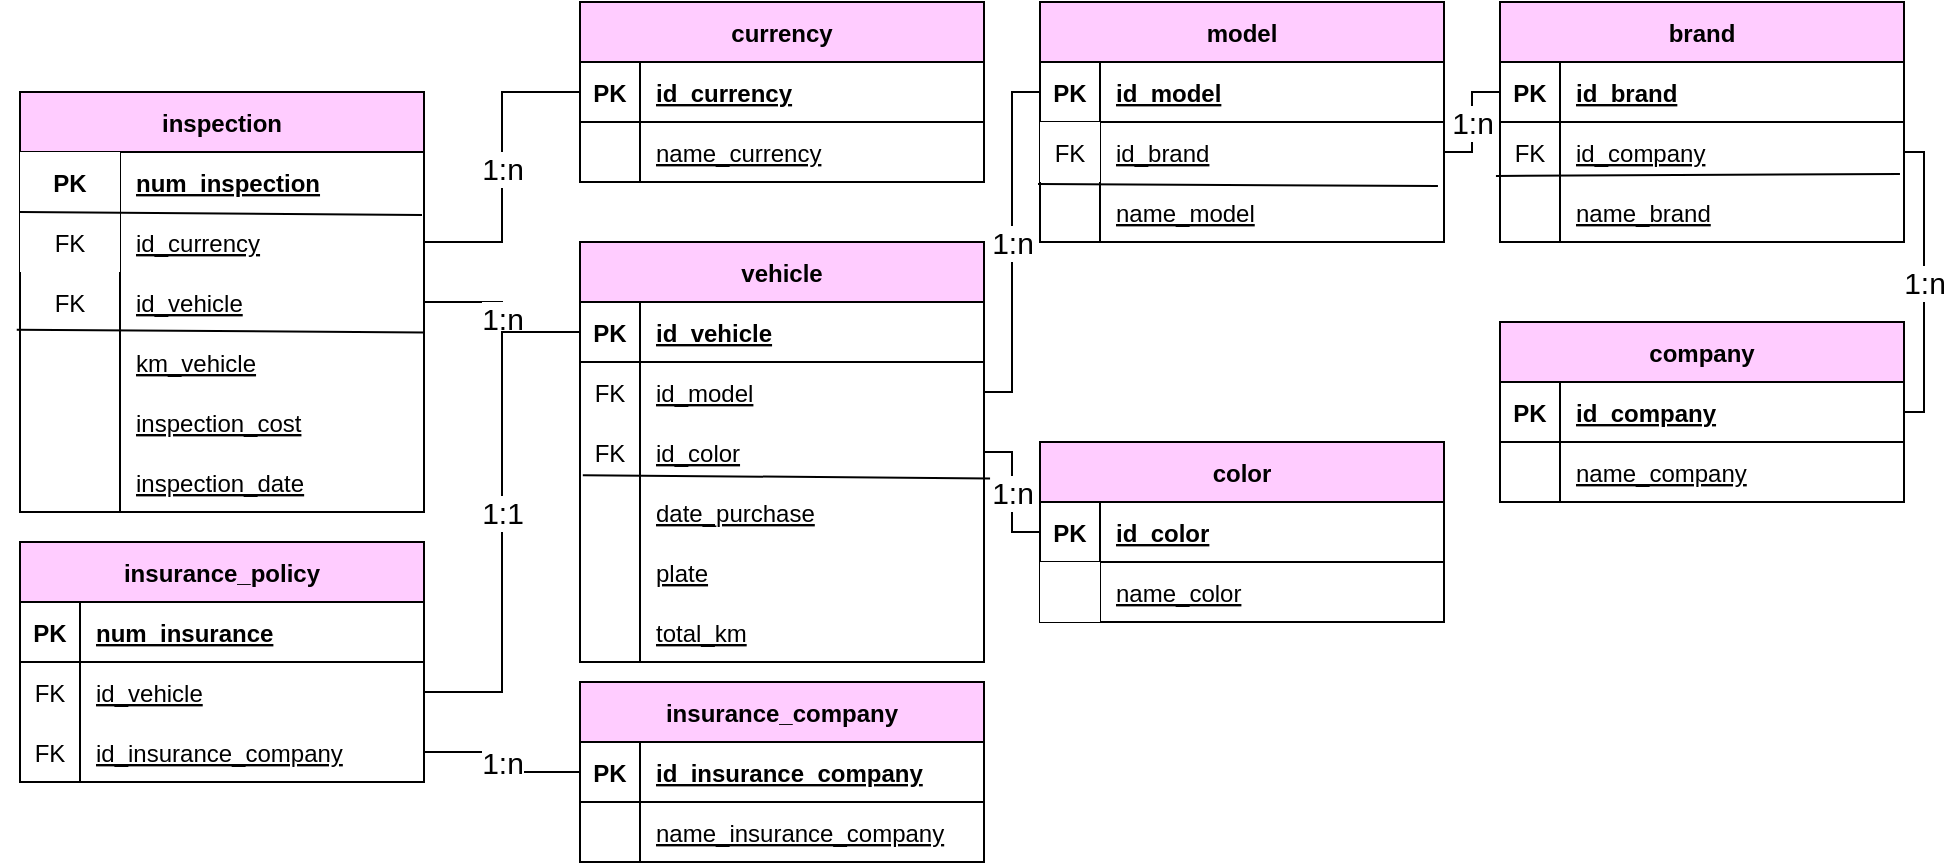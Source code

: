 <mxfile version="20.6.0" type="github">
  <diagram id="FCJ-OVs_gFsOPFHM9QGP" name="Page-1">
    <mxGraphModel dx="3159" dy="724" grid="1" gridSize="10" guides="1" tooltips="1" connect="1" arrows="0" fold="1" page="1" pageScale="1" pageWidth="827" pageHeight="1169" math="0" shadow="0">
      <root>
        <mxCell id="0" />
        <mxCell id="1" parent="0" />
        <mxCell id="V-v0umeBwk4va9q0CDBw-4" value="vehicle" style="shape=table;startSize=30;container=1;collapsible=1;childLayout=tableLayout;fixedRows=1;rowLines=0;fontStyle=1;align=center;resizeLast=1;fillColor=#FFCCFF;strokeColor=#000000;aspect=fixed;movable=1;resizable=1;rotatable=1;deletable=1;editable=1;connectable=1;" parent="1" vertex="1">
          <mxGeometry x="-730" y="720" width="202" height="210" as="geometry" />
        </mxCell>
        <mxCell id="V-v0umeBwk4va9q0CDBw-5" value="" style="shape=partialRectangle;collapsible=0;dropTarget=0;pointerEvents=0;fillColor=none;points=[[0,0.5],[1,0.5]];portConstraint=eastwest;top=0;left=0;right=0;bottom=1;" parent="V-v0umeBwk4va9q0CDBw-4" vertex="1">
          <mxGeometry y="30" width="202" height="30" as="geometry" />
        </mxCell>
        <mxCell id="V-v0umeBwk4va9q0CDBw-6" value="PK" style="shape=partialRectangle;overflow=hidden;connectable=0;fillColor=none;top=0;left=0;bottom=0;right=0;fontStyle=1;" parent="V-v0umeBwk4va9q0CDBw-5" vertex="1">
          <mxGeometry width="30" height="30" as="geometry">
            <mxRectangle width="30" height="30" as="alternateBounds" />
          </mxGeometry>
        </mxCell>
        <mxCell id="V-v0umeBwk4va9q0CDBw-7" value="id_vehicle" style="shape=partialRectangle;overflow=hidden;connectable=0;fillColor=none;top=0;left=0;bottom=0;right=0;align=left;spacingLeft=6;fontStyle=5;" parent="V-v0umeBwk4va9q0CDBw-5" vertex="1">
          <mxGeometry x="30" width="172" height="30" as="geometry">
            <mxRectangle width="172" height="30" as="alternateBounds" />
          </mxGeometry>
        </mxCell>
        <mxCell id="V-v0umeBwk4va9q0CDBw-8" value="" style="shape=partialRectangle;collapsible=0;dropTarget=0;pointerEvents=0;fillColor=none;points=[[0,0.5],[1,0.5]];portConstraint=eastwest;top=0;left=0;right=0;bottom=0;" parent="V-v0umeBwk4va9q0CDBw-4" vertex="1">
          <mxGeometry y="60" width="202" height="30" as="geometry" />
        </mxCell>
        <mxCell id="V-v0umeBwk4va9q0CDBw-9" value="FK" style="shape=partialRectangle;overflow=hidden;connectable=0;fillColor=none;top=0;left=0;bottom=0;right=0;" parent="V-v0umeBwk4va9q0CDBw-8" vertex="1">
          <mxGeometry width="30" height="30" as="geometry">
            <mxRectangle width="30" height="30" as="alternateBounds" />
          </mxGeometry>
        </mxCell>
        <mxCell id="V-v0umeBwk4va9q0CDBw-10" value="id_model" style="shape=partialRectangle;overflow=hidden;connectable=0;fillColor=none;top=0;left=0;bottom=0;right=0;align=left;spacingLeft=6;fontStyle=4" parent="V-v0umeBwk4va9q0CDBw-8" vertex="1">
          <mxGeometry x="30" width="172" height="30" as="geometry">
            <mxRectangle width="172" height="30" as="alternateBounds" />
          </mxGeometry>
        </mxCell>
        <mxCell id="V-v0umeBwk4va9q0CDBw-23" value="" style="shape=partialRectangle;collapsible=0;dropTarget=0;pointerEvents=0;fillColor=none;points=[[0,0.5],[1,0.5]];portConstraint=eastwest;top=0;left=0;right=0;bottom=0;" parent="V-v0umeBwk4va9q0CDBw-4" vertex="1">
          <mxGeometry y="90" width="202" height="30" as="geometry" />
        </mxCell>
        <mxCell id="V-v0umeBwk4va9q0CDBw-24" value="FK" style="shape=partialRectangle;overflow=hidden;connectable=0;fillColor=none;top=0;left=0;bottom=0;right=0;" parent="V-v0umeBwk4va9q0CDBw-23" vertex="1">
          <mxGeometry width="30" height="30" as="geometry">
            <mxRectangle width="30" height="30" as="alternateBounds" />
          </mxGeometry>
        </mxCell>
        <mxCell id="V-v0umeBwk4va9q0CDBw-25" value="id_color" style="shape=partialRectangle;overflow=hidden;connectable=0;fillColor=none;top=0;left=0;bottom=0;right=0;align=left;spacingLeft=6;fontStyle=4" parent="V-v0umeBwk4va9q0CDBw-23" vertex="1">
          <mxGeometry x="30" width="172" height="30" as="geometry">
            <mxRectangle width="172" height="30" as="alternateBounds" />
          </mxGeometry>
        </mxCell>
        <mxCell id="V-v0umeBwk4va9q0CDBw-14" value="" style="shape=partialRectangle;collapsible=0;dropTarget=0;pointerEvents=0;fillColor=none;points=[[0,0.5],[1,0.5]];portConstraint=eastwest;top=0;left=0;right=0;bottom=0;fontStyle=4" parent="V-v0umeBwk4va9q0CDBw-4" vertex="1">
          <mxGeometry y="120" width="202" height="30" as="geometry" />
        </mxCell>
        <mxCell id="V-v0umeBwk4va9q0CDBw-15" value="" style="shape=partialRectangle;overflow=hidden;connectable=0;fillColor=none;top=0;left=0;bottom=0;right=0;" parent="V-v0umeBwk4va9q0CDBw-14" vertex="1">
          <mxGeometry width="30" height="30" as="geometry">
            <mxRectangle width="30" height="30" as="alternateBounds" />
          </mxGeometry>
        </mxCell>
        <mxCell id="V-v0umeBwk4va9q0CDBw-16" value="date_purchase" style="shape=partialRectangle;overflow=hidden;connectable=0;fillColor=none;top=0;left=0;bottom=0;right=0;align=left;spacingLeft=6;fontStyle=4" parent="V-v0umeBwk4va9q0CDBw-14" vertex="1">
          <mxGeometry x="30" width="172" height="30" as="geometry">
            <mxRectangle width="172" height="30" as="alternateBounds" />
          </mxGeometry>
        </mxCell>
        <mxCell id="V-v0umeBwk4va9q0CDBw-20" value="" style="shape=partialRectangle;collapsible=0;dropTarget=0;pointerEvents=0;fillColor=none;points=[[0,0.5],[1,0.5]];portConstraint=eastwest;top=0;left=0;right=0;bottom=0;" parent="V-v0umeBwk4va9q0CDBw-4" vertex="1">
          <mxGeometry y="150" width="202" height="30" as="geometry" />
        </mxCell>
        <mxCell id="V-v0umeBwk4va9q0CDBw-21" value="" style="shape=partialRectangle;overflow=hidden;connectable=0;fillColor=none;top=0;left=0;bottom=0;right=0;" parent="V-v0umeBwk4va9q0CDBw-20" vertex="1">
          <mxGeometry width="30" height="30" as="geometry">
            <mxRectangle width="30" height="30" as="alternateBounds" />
          </mxGeometry>
        </mxCell>
        <mxCell id="V-v0umeBwk4va9q0CDBw-22" value="plate" style="shape=partialRectangle;overflow=hidden;connectable=0;fillColor=none;top=0;left=0;bottom=0;right=0;align=left;spacingLeft=6;fontStyle=4" parent="V-v0umeBwk4va9q0CDBw-20" vertex="1">
          <mxGeometry x="30" width="172" height="30" as="geometry">
            <mxRectangle width="172" height="30" as="alternateBounds" />
          </mxGeometry>
        </mxCell>
        <mxCell id="V-v0umeBwk4va9q0CDBw-26" value="" style="shape=partialRectangle;collapsible=0;dropTarget=0;pointerEvents=0;fillColor=none;points=[[0,0.5],[1,0.5]];portConstraint=eastwest;top=0;left=0;right=0;bottom=0;" parent="V-v0umeBwk4va9q0CDBw-4" vertex="1">
          <mxGeometry y="180" width="202" height="30" as="geometry" />
        </mxCell>
        <mxCell id="V-v0umeBwk4va9q0CDBw-27" value="" style="shape=partialRectangle;overflow=hidden;connectable=0;fillColor=none;top=0;left=0;bottom=0;right=0;" parent="V-v0umeBwk4va9q0CDBw-26" vertex="1">
          <mxGeometry width="30" height="30" as="geometry">
            <mxRectangle width="30" height="30" as="alternateBounds" />
          </mxGeometry>
        </mxCell>
        <mxCell id="V-v0umeBwk4va9q0CDBw-28" value="total_km" style="shape=partialRectangle;overflow=hidden;connectable=0;fillColor=none;top=0;left=0;bottom=0;right=0;align=left;spacingLeft=6;fontStyle=4" parent="V-v0umeBwk4va9q0CDBw-26" vertex="1">
          <mxGeometry x="30" width="172" height="30" as="geometry">
            <mxRectangle width="172" height="30" as="alternateBounds" />
          </mxGeometry>
        </mxCell>
        <mxCell id="igEpRSdW23LCRPxDGEHG-4" value="" style="endArrow=none;html=1;rounded=0;exitX=0.007;exitY=-0.113;exitDx=0;exitDy=0;exitPerimeter=0;entryX=1.015;entryY=-0.06;entryDx=0;entryDy=0;entryPerimeter=0;" parent="V-v0umeBwk4va9q0CDBw-4" source="V-v0umeBwk4va9q0CDBw-14" target="V-v0umeBwk4va9q0CDBw-14" edge="1">
          <mxGeometry width="50" height="50" relative="1" as="geometry">
            <mxPoint x="210" y="230" as="sourcePoint" />
            <mxPoint x="260" y="180" as="targetPoint" />
          </mxGeometry>
        </mxCell>
        <mxCell id="igEpRSdW23LCRPxDGEHG-7" value="model" style="shape=table;startSize=30;container=1;collapsible=1;childLayout=tableLayout;fixedRows=1;rowLines=0;fontStyle=1;align=center;resizeLast=1;fillColor=#FFCCFF;strokeColor=#000000;aspect=fixed;movable=1;resizable=1;rotatable=1;deletable=1;editable=1;connectable=1;" parent="1" vertex="1">
          <mxGeometry x="-500" y="600" width="202" height="120" as="geometry" />
        </mxCell>
        <mxCell id="igEpRSdW23LCRPxDGEHG-8" value="" style="shape=partialRectangle;collapsible=0;dropTarget=0;pointerEvents=0;fillColor=none;points=[[0,0.5],[1,0.5]];portConstraint=eastwest;top=0;left=0;right=0;bottom=1;" parent="igEpRSdW23LCRPxDGEHG-7" vertex="1">
          <mxGeometry y="30" width="202" height="30" as="geometry" />
        </mxCell>
        <mxCell id="igEpRSdW23LCRPxDGEHG-9" value="PK" style="shape=partialRectangle;overflow=hidden;connectable=0;fillColor=none;top=0;left=0;bottom=0;right=0;fontStyle=1;" parent="igEpRSdW23LCRPxDGEHG-8" vertex="1">
          <mxGeometry width="30" height="30" as="geometry">
            <mxRectangle width="30" height="30" as="alternateBounds" />
          </mxGeometry>
        </mxCell>
        <mxCell id="igEpRSdW23LCRPxDGEHG-10" value="id_model" style="shape=partialRectangle;overflow=hidden;connectable=0;fillColor=none;top=0;left=0;bottom=0;right=0;align=left;spacingLeft=6;fontStyle=5;" parent="igEpRSdW23LCRPxDGEHG-8" vertex="1">
          <mxGeometry x="30" width="172" height="30" as="geometry">
            <mxRectangle width="172" height="30" as="alternateBounds" />
          </mxGeometry>
        </mxCell>
        <mxCell id="igEpRSdW23LCRPxDGEHG-11" value="" style="shape=partialRectangle;collapsible=0;dropTarget=0;pointerEvents=0;fillColor=none;points=[[0,0.5],[1,0.5]];portConstraint=eastwest;top=0;left=0;right=0;bottom=0;" parent="igEpRSdW23LCRPxDGEHG-7" vertex="1">
          <mxGeometry y="60" width="202" height="30" as="geometry" />
        </mxCell>
        <mxCell id="igEpRSdW23LCRPxDGEHG-12" value="FK" style="shape=partialRectangle;overflow=hidden;connectable=0;fillColor=#FFFFFF;top=0;left=0;bottom=0;right=0;" parent="igEpRSdW23LCRPxDGEHG-11" vertex="1">
          <mxGeometry width="30" height="30" as="geometry">
            <mxRectangle width="30" height="30" as="alternateBounds" />
          </mxGeometry>
        </mxCell>
        <mxCell id="igEpRSdW23LCRPxDGEHG-13" value="id_brand" style="shape=partialRectangle;overflow=hidden;connectable=0;fillColor=none;top=0;left=0;bottom=0;right=0;align=left;spacingLeft=6;fontStyle=4" parent="igEpRSdW23LCRPxDGEHG-11" vertex="1">
          <mxGeometry x="30" width="172" height="30" as="geometry">
            <mxRectangle width="172" height="30" as="alternateBounds" />
          </mxGeometry>
        </mxCell>
        <mxCell id="igEpRSdW23LCRPxDGEHG-14" value="" style="shape=partialRectangle;collapsible=0;dropTarget=0;pointerEvents=0;fillColor=none;points=[[0,0.5],[1,0.5]];portConstraint=eastwest;top=0;left=0;right=0;bottom=0;" parent="igEpRSdW23LCRPxDGEHG-7" vertex="1">
          <mxGeometry y="90" width="202" height="30" as="geometry" />
        </mxCell>
        <mxCell id="igEpRSdW23LCRPxDGEHG-15" value="" style="shape=partialRectangle;overflow=hidden;connectable=0;fillColor=none;top=0;left=0;bottom=0;right=0;" parent="igEpRSdW23LCRPxDGEHG-14" vertex="1">
          <mxGeometry width="30" height="30" as="geometry">
            <mxRectangle width="30" height="30" as="alternateBounds" />
          </mxGeometry>
        </mxCell>
        <mxCell id="igEpRSdW23LCRPxDGEHG-16" value="name_model" style="shape=partialRectangle;overflow=hidden;connectable=0;fillColor=none;top=0;left=0;bottom=0;right=0;align=left;spacingLeft=6;fontStyle=4" parent="igEpRSdW23LCRPxDGEHG-14" vertex="1">
          <mxGeometry x="30" width="172" height="30" as="geometry">
            <mxRectangle width="172" height="30" as="alternateBounds" />
          </mxGeometry>
        </mxCell>
        <mxCell id="xH1HKrCOgvH4H9pcXVL0-34" value="" style="endArrow=none;html=1;rounded=0;fontSize=15;exitX=-0.005;exitY=0.033;exitDx=0;exitDy=0;exitPerimeter=0;entryX=0.985;entryY=1.067;entryDx=0;entryDy=0;entryPerimeter=0;" parent="igEpRSdW23LCRPxDGEHG-7" source="igEpRSdW23LCRPxDGEHG-14" target="igEpRSdW23LCRPxDGEHG-11" edge="1">
          <mxGeometry width="50" height="50" relative="1" as="geometry">
            <mxPoint x="250" y="60" as="sourcePoint" />
            <mxPoint x="300" y="10" as="targetPoint" />
          </mxGeometry>
        </mxCell>
        <mxCell id="igEpRSdW23LCRPxDGEHG-33" value="insurance_policy" style="shape=table;startSize=30;container=1;collapsible=1;childLayout=tableLayout;fixedRows=1;rowLines=0;fontStyle=1;align=center;resizeLast=1;fillColor=#FFCCFF;strokeColor=#000000;aspect=fixed;movable=1;resizable=1;rotatable=1;deletable=1;editable=1;connectable=1;" parent="1" vertex="1">
          <mxGeometry x="-1010" y="870" width="202" height="120" as="geometry" />
        </mxCell>
        <mxCell id="igEpRSdW23LCRPxDGEHG-34" value="" style="shape=partialRectangle;collapsible=0;dropTarget=0;pointerEvents=0;fillColor=none;points=[[0,0.5],[1,0.5]];portConstraint=eastwest;top=0;left=0;right=0;bottom=1;" parent="igEpRSdW23LCRPxDGEHG-33" vertex="1">
          <mxGeometry y="30" width="202" height="30" as="geometry" />
        </mxCell>
        <mxCell id="igEpRSdW23LCRPxDGEHG-35" value="PK" style="shape=partialRectangle;overflow=hidden;connectable=0;fillColor=none;top=0;left=0;bottom=0;right=0;fontStyle=1;" parent="igEpRSdW23LCRPxDGEHG-34" vertex="1">
          <mxGeometry width="30" height="30" as="geometry">
            <mxRectangle width="30" height="30" as="alternateBounds" />
          </mxGeometry>
        </mxCell>
        <mxCell id="igEpRSdW23LCRPxDGEHG-36" value="num_insurance" style="shape=partialRectangle;overflow=hidden;connectable=0;fillColor=none;top=0;left=0;bottom=0;right=0;align=left;spacingLeft=6;fontStyle=5;" parent="igEpRSdW23LCRPxDGEHG-34" vertex="1">
          <mxGeometry x="30" width="172" height="30" as="geometry">
            <mxRectangle width="172" height="30" as="alternateBounds" />
          </mxGeometry>
        </mxCell>
        <mxCell id="o_L41wOgagDgVBr1aEYv-1" style="shape=partialRectangle;collapsible=0;dropTarget=0;pointerEvents=0;fillColor=none;points=[[0,0.5],[1,0.5]];portConstraint=eastwest;top=0;left=0;right=0;bottom=0;" parent="igEpRSdW23LCRPxDGEHG-33" vertex="1">
          <mxGeometry y="60" width="202" height="30" as="geometry" />
        </mxCell>
        <mxCell id="o_L41wOgagDgVBr1aEYv-2" value="FK" style="shape=partialRectangle;overflow=hidden;connectable=0;fillColor=none;top=0;left=0;bottom=0;right=0;" parent="o_L41wOgagDgVBr1aEYv-1" vertex="1">
          <mxGeometry width="30" height="30" as="geometry">
            <mxRectangle width="30" height="30" as="alternateBounds" />
          </mxGeometry>
        </mxCell>
        <mxCell id="o_L41wOgagDgVBr1aEYv-3" value="id_vehicle" style="shape=partialRectangle;overflow=hidden;connectable=0;fillColor=none;top=0;left=0;bottom=0;right=0;align=left;spacingLeft=6;fontStyle=4" parent="o_L41wOgagDgVBr1aEYv-1" vertex="1">
          <mxGeometry x="30" width="172" height="30" as="geometry">
            <mxRectangle width="172" height="30" as="alternateBounds" />
          </mxGeometry>
        </mxCell>
        <mxCell id="igEpRSdW23LCRPxDGEHG-37" value="" style="shape=partialRectangle;collapsible=0;dropTarget=0;pointerEvents=0;fillColor=none;points=[[0,0.5],[1,0.5]];portConstraint=eastwest;top=0;left=0;right=0;bottom=0;" parent="igEpRSdW23LCRPxDGEHG-33" vertex="1">
          <mxGeometry y="90" width="202" height="30" as="geometry" />
        </mxCell>
        <mxCell id="igEpRSdW23LCRPxDGEHG-38" value="FK" style="shape=partialRectangle;overflow=hidden;connectable=0;fillColor=none;top=0;left=0;bottom=0;right=0;" parent="igEpRSdW23LCRPxDGEHG-37" vertex="1">
          <mxGeometry width="30" height="30" as="geometry">
            <mxRectangle width="30" height="30" as="alternateBounds" />
          </mxGeometry>
        </mxCell>
        <mxCell id="igEpRSdW23LCRPxDGEHG-39" value="id_insurance_company" style="shape=partialRectangle;overflow=hidden;connectable=0;fillColor=none;top=0;left=0;bottom=0;right=0;align=left;spacingLeft=6;fontStyle=4" parent="igEpRSdW23LCRPxDGEHG-37" vertex="1">
          <mxGeometry x="30" width="172" height="30" as="geometry">
            <mxRectangle width="172" height="30" as="alternateBounds" />
          </mxGeometry>
        </mxCell>
        <mxCell id="igEpRSdW23LCRPxDGEHG-59" value="1:n" style="endArrow=None;html=1;rounded=0;entryX=0;entryY=0.5;entryDx=0;entryDy=0;exitX=1;exitY=0.5;exitDx=0;exitDy=0;fontSize=15;edgeStyle=orthogonalEdgeStyle;" parent="1" source="V-v0umeBwk4va9q0CDBw-8" target="igEpRSdW23LCRPxDGEHG-8" edge="1">
          <mxGeometry width="50" height="50" relative="1" as="geometry">
            <mxPoint x="-500" y="161" as="sourcePoint" />
            <mxPoint x="-370" y="210" as="targetPoint" />
          </mxGeometry>
        </mxCell>
        <mxCell id="igEpRSdW23LCRPxDGEHG-77" value="inspection" style="shape=table;startSize=30;container=1;collapsible=1;childLayout=tableLayout;fixedRows=1;rowLines=0;fontStyle=1;align=center;resizeLast=1;fillColor=#FFCCFF;strokeColor=#000000;aspect=fixed;movable=1;resizable=1;rotatable=1;deletable=1;editable=1;connectable=1;" parent="1" vertex="1">
          <mxGeometry x="-1010" y="645" width="202" height="210" as="geometry" />
        </mxCell>
        <mxCell id="igEpRSdW23LCRPxDGEHG-114" style="shape=partialRectangle;collapsible=0;dropTarget=0;pointerEvents=0;fillColor=none;points=[[0,0.5],[1,0.5]];portConstraint=eastwest;top=0;left=0;right=0;bottom=0;" parent="igEpRSdW23LCRPxDGEHG-77" vertex="1">
          <mxGeometry y="30" width="202" height="30" as="geometry" />
        </mxCell>
        <mxCell id="igEpRSdW23LCRPxDGEHG-115" value="PK" style="shape=partialRectangle;overflow=hidden;connectable=0;fillColor=#FFFFFF;top=0;left=0;bottom=0;right=0;fontStyle=1" parent="igEpRSdW23LCRPxDGEHG-114" vertex="1">
          <mxGeometry width="50" height="30" as="geometry">
            <mxRectangle width="50" height="30" as="alternateBounds" />
          </mxGeometry>
        </mxCell>
        <mxCell id="igEpRSdW23LCRPxDGEHG-116" value="num_inspection" style="shape=partialRectangle;overflow=hidden;connectable=0;fillColor=none;top=0;left=0;bottom=0;right=0;align=left;spacingLeft=6;fontStyle=5" parent="igEpRSdW23LCRPxDGEHG-114" vertex="1">
          <mxGeometry x="50" width="152" height="30" as="geometry">
            <mxRectangle width="152" height="30" as="alternateBounds" />
          </mxGeometry>
        </mxCell>
        <mxCell id="igEpRSdW23LCRPxDGEHG-81" value="" style="shape=partialRectangle;collapsible=0;dropTarget=0;pointerEvents=0;fillColor=none;points=[[0,0.5],[1,0.5]];portConstraint=eastwest;top=0;left=0;right=0;bottom=0;" parent="igEpRSdW23LCRPxDGEHG-77" vertex="1">
          <mxGeometry y="60" width="202" height="30" as="geometry" />
        </mxCell>
        <mxCell id="igEpRSdW23LCRPxDGEHG-82" value="FK" style="shape=partialRectangle;overflow=hidden;connectable=0;top=0;left=0;bottom=0;right=0;fontStyle=0" parent="igEpRSdW23LCRPxDGEHG-81" vertex="1">
          <mxGeometry width="50" height="30" as="geometry">
            <mxRectangle width="50" height="30" as="alternateBounds" />
          </mxGeometry>
        </mxCell>
        <mxCell id="igEpRSdW23LCRPxDGEHG-83" value="id_currency" style="shape=partialRectangle;overflow=hidden;connectable=0;top=0;left=0;bottom=0;right=0;align=left;spacingLeft=6;fontStyle=4;fillColor=none;" parent="igEpRSdW23LCRPxDGEHG-81" vertex="1">
          <mxGeometry x="50" width="152" height="30" as="geometry">
            <mxRectangle width="152" height="30" as="alternateBounds" />
          </mxGeometry>
        </mxCell>
        <mxCell id="xH1HKrCOgvH4H9pcXVL0-15" style="shape=partialRectangle;collapsible=0;dropTarget=0;pointerEvents=0;fillColor=none;points=[[0,0.5],[1,0.5]];portConstraint=eastwest;top=0;left=0;right=0;bottom=0;fontStyle=4" parent="igEpRSdW23LCRPxDGEHG-77" vertex="1">
          <mxGeometry y="90" width="202" height="30" as="geometry" />
        </mxCell>
        <mxCell id="xH1HKrCOgvH4H9pcXVL0-16" value="FK" style="shape=partialRectangle;overflow=hidden;connectable=0;fillColor=none;top=0;left=0;bottom=0;right=0;" parent="xH1HKrCOgvH4H9pcXVL0-15" vertex="1">
          <mxGeometry width="50" height="30" as="geometry">
            <mxRectangle width="50" height="30" as="alternateBounds" />
          </mxGeometry>
        </mxCell>
        <mxCell id="xH1HKrCOgvH4H9pcXVL0-17" value="id_vehicle" style="shape=partialRectangle;overflow=hidden;connectable=0;fillColor=none;top=0;left=0;bottom=0;right=0;align=left;spacingLeft=6;fontStyle=4" parent="xH1HKrCOgvH4H9pcXVL0-15" vertex="1">
          <mxGeometry x="50" width="152" height="30" as="geometry">
            <mxRectangle width="152" height="30" as="alternateBounds" />
          </mxGeometry>
        </mxCell>
        <mxCell id="igEpRSdW23LCRPxDGEHG-84" value="" style="shape=partialRectangle;collapsible=0;dropTarget=0;pointerEvents=0;fillColor=none;points=[[0,0.5],[1,0.5]];portConstraint=eastwest;top=0;left=0;right=0;bottom=0;" parent="igEpRSdW23LCRPxDGEHG-77" vertex="1">
          <mxGeometry y="120" width="202" height="30" as="geometry" />
        </mxCell>
        <mxCell id="igEpRSdW23LCRPxDGEHG-85" value="" style="shape=partialRectangle;overflow=hidden;connectable=0;fillColor=none;top=0;left=0;bottom=0;right=0;" parent="igEpRSdW23LCRPxDGEHG-84" vertex="1">
          <mxGeometry width="50" height="30" as="geometry">
            <mxRectangle width="50" height="30" as="alternateBounds" />
          </mxGeometry>
        </mxCell>
        <mxCell id="igEpRSdW23LCRPxDGEHG-86" value="km_vehicle" style="shape=partialRectangle;overflow=hidden;connectable=0;fillColor=none;top=0;left=0;bottom=0;right=0;align=left;spacingLeft=6;fontStyle=4" parent="igEpRSdW23LCRPxDGEHG-84" vertex="1">
          <mxGeometry x="50" width="152" height="30" as="geometry">
            <mxRectangle width="152" height="30" as="alternateBounds" />
          </mxGeometry>
        </mxCell>
        <mxCell id="igEpRSdW23LCRPxDGEHG-87" value="" style="shape=partialRectangle;collapsible=0;dropTarget=0;pointerEvents=0;fillColor=none;points=[[0,0.5],[1,0.5]];portConstraint=eastwest;top=0;left=0;right=0;bottom=0;fontStyle=4" parent="igEpRSdW23LCRPxDGEHG-77" vertex="1">
          <mxGeometry y="150" width="202" height="30" as="geometry" />
        </mxCell>
        <mxCell id="igEpRSdW23LCRPxDGEHG-88" value="" style="shape=partialRectangle;overflow=hidden;connectable=0;fillColor=none;top=0;left=0;bottom=0;right=0;" parent="igEpRSdW23LCRPxDGEHG-87" vertex="1">
          <mxGeometry width="50" height="30" as="geometry">
            <mxRectangle width="50" height="30" as="alternateBounds" />
          </mxGeometry>
        </mxCell>
        <mxCell id="igEpRSdW23LCRPxDGEHG-89" value="inspection_cost" style="shape=partialRectangle;overflow=hidden;connectable=0;fillColor=none;top=0;left=0;bottom=0;right=0;align=left;spacingLeft=6;fontStyle=4" parent="igEpRSdW23LCRPxDGEHG-87" vertex="1">
          <mxGeometry x="50" width="152" height="30" as="geometry">
            <mxRectangle width="152" height="30" as="alternateBounds" />
          </mxGeometry>
        </mxCell>
        <mxCell id="mK0bsapm-RPRn8AzwS4J-3" value="" style="shape=partialRectangle;collapsible=0;dropTarget=0;pointerEvents=0;fillColor=none;points=[[0,0.5],[1,0.5]];portConstraint=eastwest;top=0;left=0;right=0;bottom=0;fontStyle=4" vertex="1" parent="igEpRSdW23LCRPxDGEHG-77">
          <mxGeometry y="180" width="202" height="30" as="geometry" />
        </mxCell>
        <mxCell id="mK0bsapm-RPRn8AzwS4J-4" value="" style="shape=partialRectangle;overflow=hidden;connectable=0;fillColor=none;top=0;left=0;bottom=0;right=0;" vertex="1" parent="mK0bsapm-RPRn8AzwS4J-3">
          <mxGeometry width="50" height="30" as="geometry">
            <mxRectangle width="50" height="30" as="alternateBounds" />
          </mxGeometry>
        </mxCell>
        <mxCell id="mK0bsapm-RPRn8AzwS4J-5" value="inspection_date" style="shape=partialRectangle;overflow=hidden;connectable=0;fillColor=none;top=0;left=0;bottom=0;right=0;align=left;spacingLeft=6;fontStyle=4" vertex="1" parent="mK0bsapm-RPRn8AzwS4J-3">
          <mxGeometry x="50" width="152" height="30" as="geometry">
            <mxRectangle width="152" height="30" as="alternateBounds" />
          </mxGeometry>
        </mxCell>
        <mxCell id="mK0bsapm-RPRn8AzwS4J-15" value="" style="endArrow=None;html=1;rounded=0;fontSize=15;exitX=-0.008;exitY=0.962;exitDx=0;exitDy=0;entryX=1.001;entryY=0.008;entryDx=0;entryDy=0;entryPerimeter=0;exitPerimeter=0;" edge="1" parent="igEpRSdW23LCRPxDGEHG-77" source="xH1HKrCOgvH4H9pcXVL0-15" target="igEpRSdW23LCRPxDGEHG-84">
          <mxGeometry width="50" height="50" relative="1" as="geometry">
            <mxPoint x="10" y="70" as="sourcePoint" />
            <mxPoint x="210.99" y="71.5" as="targetPoint" />
          </mxGeometry>
        </mxCell>
        <mxCell id="igEpRSdW23LCRPxDGEHG-107" value="1:n" style="endArrow=None;html=1;rounded=0;fontSize=15;exitX=1;exitY=0.5;exitDx=0;exitDy=0;entryX=0;entryY=0.5;entryDx=0;entryDy=0;edgeStyle=orthogonalEdgeStyle;" parent="1" source="igEpRSdW23LCRPxDGEHG-81" target="igEpRSdW23LCRPxDGEHG-92" edge="1">
          <mxGeometry width="50" height="50" relative="1" as="geometry">
            <mxPoint x="-300" y="470" as="sourcePoint" />
            <mxPoint x="-183" y="610" as="targetPoint" />
          </mxGeometry>
        </mxCell>
        <mxCell id="igEpRSdW23LCRPxDGEHG-91" value="currency" style="shape=table;startSize=30;container=1;collapsible=1;childLayout=tableLayout;fixedRows=1;rowLines=0;fontStyle=1;align=center;resizeLast=1;fillColor=#FFCCFF;strokeColor=#000000;aspect=fixed;movable=1;resizable=1;rotatable=1;deletable=1;editable=1;connectable=1;" parent="1" vertex="1">
          <mxGeometry x="-730" y="600" width="202" height="90" as="geometry" />
        </mxCell>
        <mxCell id="igEpRSdW23LCRPxDGEHG-92" value="" style="shape=partialRectangle;collapsible=0;dropTarget=0;pointerEvents=0;fillColor=none;points=[[0,0.5],[1,0.5]];portConstraint=eastwest;top=0;left=0;right=0;bottom=1;" parent="igEpRSdW23LCRPxDGEHG-91" vertex="1">
          <mxGeometry y="30" width="202" height="30" as="geometry" />
        </mxCell>
        <mxCell id="igEpRSdW23LCRPxDGEHG-93" value="PK" style="shape=partialRectangle;overflow=hidden;connectable=0;fillColor=none;top=0;left=0;bottom=0;right=0;fontStyle=1;" parent="igEpRSdW23LCRPxDGEHG-92" vertex="1">
          <mxGeometry width="30" height="30" as="geometry">
            <mxRectangle width="30" height="30" as="alternateBounds" />
          </mxGeometry>
        </mxCell>
        <mxCell id="igEpRSdW23LCRPxDGEHG-94" value="id_currency" style="shape=partialRectangle;overflow=hidden;connectable=0;fillColor=none;top=0;left=0;bottom=0;right=0;align=left;spacingLeft=6;fontStyle=5;" parent="igEpRSdW23LCRPxDGEHG-92" vertex="1">
          <mxGeometry x="30" width="172" height="30" as="geometry">
            <mxRectangle width="172" height="30" as="alternateBounds" />
          </mxGeometry>
        </mxCell>
        <mxCell id="igEpRSdW23LCRPxDGEHG-101" style="shape=partialRectangle;collapsible=0;dropTarget=0;pointerEvents=0;fillColor=none;points=[[0,0.5],[1,0.5]];portConstraint=eastwest;top=0;left=0;right=0;bottom=0;" parent="igEpRSdW23LCRPxDGEHG-91" vertex="1">
          <mxGeometry y="60" width="202" height="30" as="geometry" />
        </mxCell>
        <mxCell id="igEpRSdW23LCRPxDGEHG-102" style="shape=partialRectangle;overflow=hidden;connectable=0;fillColor=none;top=0;left=0;bottom=0;right=0;" parent="igEpRSdW23LCRPxDGEHG-101" vertex="1">
          <mxGeometry width="30" height="30" as="geometry">
            <mxRectangle width="30" height="30" as="alternateBounds" />
          </mxGeometry>
        </mxCell>
        <mxCell id="igEpRSdW23LCRPxDGEHG-103" value="name_currency" style="shape=partialRectangle;overflow=hidden;connectable=0;fillColor=none;top=0;left=0;bottom=0;right=0;align=left;spacingLeft=6;fontStyle=4" parent="igEpRSdW23LCRPxDGEHG-101" vertex="1">
          <mxGeometry x="30" width="172" height="30" as="geometry">
            <mxRectangle width="172" height="30" as="alternateBounds" />
          </mxGeometry>
        </mxCell>
        <mxCell id="igEpRSdW23LCRPxDGEHG-90" value="1:n" style="endArrow=None;html=1;rounded=0;fontSize=15;exitX=1;exitY=0.5;exitDx=0;exitDy=0;entryX=0;entryY=0.5;entryDx=0;entryDy=0;edgeStyle=orthogonalEdgeStyle;" parent="1" source="xH1HKrCOgvH4H9pcXVL0-15" edge="1" target="V-v0umeBwk4va9q0CDBw-5">
          <mxGeometry width="50" height="50" relative="1" as="geometry">
            <mxPoint x="-220" y="400" as="sourcePoint" />
            <mxPoint x="-330" y="400" as="targetPoint" />
          </mxGeometry>
        </mxCell>
        <mxCell id="xH1HKrCOgvH4H9pcXVL0-1" value="color" style="shape=table;startSize=30;container=1;collapsible=1;childLayout=tableLayout;fixedRows=1;rowLines=0;fontStyle=1;align=center;resizeLast=1;fillColor=#FFCCFF;strokeColor=#000000;aspect=fixed;movable=1;resizable=1;rotatable=1;deletable=1;editable=1;connectable=1;" parent="1" vertex="1">
          <mxGeometry x="-500" y="820" width="202" height="90" as="geometry" />
        </mxCell>
        <mxCell id="xH1HKrCOgvH4H9pcXVL0-2" value="" style="shape=partialRectangle;collapsible=0;dropTarget=0;pointerEvents=0;fillColor=none;points=[[0,0.5],[1,0.5]];portConstraint=eastwest;top=0;left=0;right=0;bottom=1;" parent="xH1HKrCOgvH4H9pcXVL0-1" vertex="1">
          <mxGeometry y="30" width="202" height="30" as="geometry" />
        </mxCell>
        <mxCell id="xH1HKrCOgvH4H9pcXVL0-3" value="PK" style="shape=partialRectangle;overflow=hidden;connectable=0;fillColor=none;top=0;left=0;bottom=0;right=0;fontStyle=1;" parent="xH1HKrCOgvH4H9pcXVL0-2" vertex="1">
          <mxGeometry width="30" height="30" as="geometry">
            <mxRectangle width="30" height="30" as="alternateBounds" />
          </mxGeometry>
        </mxCell>
        <mxCell id="xH1HKrCOgvH4H9pcXVL0-4" value="id_color" style="shape=partialRectangle;overflow=hidden;connectable=0;fillColor=none;top=0;left=0;bottom=0;right=0;align=left;spacingLeft=6;fontStyle=5;" parent="xH1HKrCOgvH4H9pcXVL0-2" vertex="1">
          <mxGeometry x="30" width="172" height="30" as="geometry">
            <mxRectangle width="172" height="30" as="alternateBounds" />
          </mxGeometry>
        </mxCell>
        <mxCell id="xH1HKrCOgvH4H9pcXVL0-5" value="" style="shape=partialRectangle;collapsible=0;dropTarget=0;pointerEvents=0;fillColor=none;points=[[0,0.5],[1,0.5]];portConstraint=eastwest;top=0;left=0;right=0;bottom=0;" parent="xH1HKrCOgvH4H9pcXVL0-1" vertex="1">
          <mxGeometry y="60" width="202" height="30" as="geometry" />
        </mxCell>
        <mxCell id="xH1HKrCOgvH4H9pcXVL0-6" value="" style="shape=partialRectangle;overflow=hidden;connectable=0;fillColor=#FFFFFF;top=0;left=0;bottom=0;right=0;" parent="xH1HKrCOgvH4H9pcXVL0-5" vertex="1">
          <mxGeometry width="30" height="30" as="geometry">
            <mxRectangle width="30" height="30" as="alternateBounds" />
          </mxGeometry>
        </mxCell>
        <mxCell id="xH1HKrCOgvH4H9pcXVL0-7" value="name_color" style="shape=partialRectangle;overflow=hidden;connectable=0;fillColor=none;top=0;left=0;bottom=0;right=0;align=left;spacingLeft=6;fontStyle=4" parent="xH1HKrCOgvH4H9pcXVL0-5" vertex="1">
          <mxGeometry x="30" width="172" height="30" as="geometry">
            <mxRectangle width="172" height="30" as="alternateBounds" />
          </mxGeometry>
        </mxCell>
        <mxCell id="xH1HKrCOgvH4H9pcXVL0-20" value="1:n" style="endArrow=None;html=1;rounded=0;fontSize=15;entryX=0;entryY=0.5;entryDx=0;entryDy=0;exitX=1;exitY=0.5;exitDx=0;exitDy=0;edgeStyle=orthogonalEdgeStyle;" parent="1" source="V-v0umeBwk4va9q0CDBw-23" target="xH1HKrCOgvH4H9pcXVL0-2" edge="1">
          <mxGeometry width="50" height="50" relative="1" as="geometry">
            <mxPoint x="-530" y="390" as="sourcePoint" />
            <mxPoint x="-650" y="490" as="targetPoint" />
          </mxGeometry>
        </mxCell>
        <mxCell id="xH1HKrCOgvH4H9pcXVL0-21" value="insurance_company" style="shape=table;startSize=30;container=1;collapsible=1;childLayout=tableLayout;fixedRows=1;rowLines=0;fontStyle=1;align=center;resizeLast=1;fillColor=#FFCCFF;strokeColor=#000000;aspect=fixed;movable=1;resizable=1;rotatable=1;deletable=1;editable=1;connectable=1;" parent="1" vertex="1">
          <mxGeometry x="-730" y="940" width="202" height="90" as="geometry" />
        </mxCell>
        <mxCell id="xH1HKrCOgvH4H9pcXVL0-22" value="" style="shape=partialRectangle;collapsible=0;dropTarget=0;pointerEvents=0;fillColor=none;points=[[0,0.5],[1,0.5]];portConstraint=eastwest;top=0;left=0;right=0;bottom=1;" parent="xH1HKrCOgvH4H9pcXVL0-21" vertex="1">
          <mxGeometry y="30" width="202" height="30" as="geometry" />
        </mxCell>
        <mxCell id="xH1HKrCOgvH4H9pcXVL0-23" value="PK" style="shape=partialRectangle;overflow=hidden;connectable=0;fillColor=none;top=0;left=0;bottom=0;right=0;fontStyle=1;" parent="xH1HKrCOgvH4H9pcXVL0-22" vertex="1">
          <mxGeometry width="30" height="30" as="geometry">
            <mxRectangle width="30" height="30" as="alternateBounds" />
          </mxGeometry>
        </mxCell>
        <mxCell id="xH1HKrCOgvH4H9pcXVL0-24" value="id_insurance_company" style="shape=partialRectangle;overflow=hidden;connectable=0;fillColor=none;top=0;left=0;bottom=0;right=0;align=left;spacingLeft=6;fontStyle=5;" parent="xH1HKrCOgvH4H9pcXVL0-22" vertex="1">
          <mxGeometry x="30" width="172" height="30" as="geometry">
            <mxRectangle width="172" height="30" as="alternateBounds" />
          </mxGeometry>
        </mxCell>
        <mxCell id="xH1HKrCOgvH4H9pcXVL0-25" style="shape=partialRectangle;collapsible=0;dropTarget=0;pointerEvents=0;fillColor=none;points=[[0,0.5],[1,0.5]];portConstraint=eastwest;top=0;left=0;right=0;bottom=0;" parent="xH1HKrCOgvH4H9pcXVL0-21" vertex="1">
          <mxGeometry y="60" width="202" height="30" as="geometry" />
        </mxCell>
        <mxCell id="xH1HKrCOgvH4H9pcXVL0-26" style="shape=partialRectangle;overflow=hidden;connectable=0;fillColor=none;top=0;left=0;bottom=0;right=0;" parent="xH1HKrCOgvH4H9pcXVL0-25" vertex="1">
          <mxGeometry width="30" height="30" as="geometry">
            <mxRectangle width="30" height="30" as="alternateBounds" />
          </mxGeometry>
        </mxCell>
        <mxCell id="xH1HKrCOgvH4H9pcXVL0-27" value="name_insurance_company" style="shape=partialRectangle;overflow=hidden;connectable=0;fillColor=none;top=0;left=0;bottom=0;right=0;align=left;spacingLeft=6;fontStyle=4" parent="xH1HKrCOgvH4H9pcXVL0-25" vertex="1">
          <mxGeometry x="30" width="172" height="30" as="geometry">
            <mxRectangle width="172" height="30" as="alternateBounds" />
          </mxGeometry>
        </mxCell>
        <mxCell id="xH1HKrCOgvH4H9pcXVL0-31" value="1:n" style="endArrow=None;html=1;rounded=0;fontSize=15;entryX=0;entryY=0.5;entryDx=0;entryDy=0;exitX=1;exitY=0.5;exitDx=0;exitDy=0;edgeStyle=orthogonalEdgeStyle;" parent="1" source="igEpRSdW23LCRPxDGEHG-37" target="xH1HKrCOgvH4H9pcXVL0-22" edge="1">
          <mxGeometry width="50" height="50" relative="1" as="geometry">
            <mxPoint x="-141" y="220" as="sourcePoint" />
            <mxPoint x="-510" y="190" as="targetPoint" />
          </mxGeometry>
        </mxCell>
        <mxCell id="xH1HKrCOgvH4H9pcXVL0-35" value="brand" style="shape=table;startSize=30;container=1;collapsible=1;childLayout=tableLayout;fixedRows=1;rowLines=0;fontStyle=1;align=center;resizeLast=1;fillColor=#FFCCFF;strokeColor=#000000;aspect=fixed;movable=1;resizable=1;rotatable=1;deletable=1;editable=1;connectable=1;" parent="1" vertex="1">
          <mxGeometry x="-270" y="600" width="202" height="120" as="geometry" />
        </mxCell>
        <mxCell id="xH1HKrCOgvH4H9pcXVL0-36" value="" style="shape=partialRectangle;collapsible=0;dropTarget=0;pointerEvents=0;fillColor=none;points=[[0,0.5],[1,0.5]];portConstraint=eastwest;top=0;left=0;right=0;bottom=1;" parent="xH1HKrCOgvH4H9pcXVL0-35" vertex="1">
          <mxGeometry y="30" width="202" height="30" as="geometry" />
        </mxCell>
        <mxCell id="xH1HKrCOgvH4H9pcXVL0-37" value="PK" style="shape=partialRectangle;overflow=hidden;connectable=0;fillColor=none;top=0;left=0;bottom=0;right=0;fontStyle=1;" parent="xH1HKrCOgvH4H9pcXVL0-36" vertex="1">
          <mxGeometry width="30" height="30" as="geometry">
            <mxRectangle width="30" height="30" as="alternateBounds" />
          </mxGeometry>
        </mxCell>
        <mxCell id="xH1HKrCOgvH4H9pcXVL0-38" value="id_brand" style="shape=partialRectangle;overflow=hidden;connectable=0;fillColor=none;top=0;left=0;bottom=0;right=0;align=left;spacingLeft=6;fontStyle=5;" parent="xH1HKrCOgvH4H9pcXVL0-36" vertex="1">
          <mxGeometry x="30" width="172" height="30" as="geometry">
            <mxRectangle width="172" height="30" as="alternateBounds" />
          </mxGeometry>
        </mxCell>
        <mxCell id="xH1HKrCOgvH4H9pcXVL0-39" style="shape=partialRectangle;collapsible=0;dropTarget=0;pointerEvents=0;fillColor=none;points=[[0,0.5],[1,0.5]];portConstraint=eastwest;top=0;left=0;right=0;bottom=0;" parent="xH1HKrCOgvH4H9pcXVL0-35" vertex="1">
          <mxGeometry y="60" width="202" height="30" as="geometry" />
        </mxCell>
        <mxCell id="xH1HKrCOgvH4H9pcXVL0-40" value="FK" style="shape=partialRectangle;overflow=hidden;connectable=0;fillColor=none;top=0;left=0;bottom=0;right=0;" parent="xH1HKrCOgvH4H9pcXVL0-39" vertex="1">
          <mxGeometry width="30" height="30" as="geometry">
            <mxRectangle width="30" height="30" as="alternateBounds" />
          </mxGeometry>
        </mxCell>
        <mxCell id="xH1HKrCOgvH4H9pcXVL0-41" value="id_company" style="shape=partialRectangle;overflow=hidden;connectable=0;fillColor=none;top=0;left=0;bottom=0;right=0;align=left;spacingLeft=6;fontStyle=4" parent="xH1HKrCOgvH4H9pcXVL0-39" vertex="1">
          <mxGeometry x="30" width="172" height="30" as="geometry">
            <mxRectangle width="172" height="30" as="alternateBounds" />
          </mxGeometry>
        </mxCell>
        <mxCell id="xH1HKrCOgvH4H9pcXVL0-42" style="shape=partialRectangle;collapsible=0;dropTarget=0;pointerEvents=0;fillColor=none;points=[[0,0.5],[1,0.5]];portConstraint=eastwest;top=0;left=0;right=0;bottom=0;" parent="xH1HKrCOgvH4H9pcXVL0-35" vertex="1">
          <mxGeometry y="90" width="202" height="30" as="geometry" />
        </mxCell>
        <mxCell id="xH1HKrCOgvH4H9pcXVL0-43" style="shape=partialRectangle;overflow=hidden;connectable=0;fillColor=none;top=0;left=0;bottom=0;right=0;" parent="xH1HKrCOgvH4H9pcXVL0-42" vertex="1">
          <mxGeometry width="30" height="30" as="geometry">
            <mxRectangle width="30" height="30" as="alternateBounds" />
          </mxGeometry>
        </mxCell>
        <mxCell id="xH1HKrCOgvH4H9pcXVL0-44" value="name_brand" style="shape=partialRectangle;overflow=hidden;connectable=0;fillColor=none;top=0;left=0;bottom=0;right=0;align=left;spacingLeft=6;fontStyle=4" parent="xH1HKrCOgvH4H9pcXVL0-42" vertex="1">
          <mxGeometry x="30" width="172" height="30" as="geometry">
            <mxRectangle width="172" height="30" as="alternateBounds" />
          </mxGeometry>
        </mxCell>
        <mxCell id="xH1HKrCOgvH4H9pcXVL0-45" value="" style="endArrow=none;html=1;rounded=0;fontSize=15;exitX=-0.01;exitY=-0.1;exitDx=0;exitDy=0;exitPerimeter=0;entryX=0.99;entryY=-0.133;entryDx=0;entryDy=0;entryPerimeter=0;" parent="xH1HKrCOgvH4H9pcXVL0-35" source="xH1HKrCOgvH4H9pcXVL0-42" target="xH1HKrCOgvH4H9pcXVL0-42" edge="1">
          <mxGeometry width="50" height="50" relative="1" as="geometry">
            <mxPoint x="240" y="220" as="sourcePoint" />
            <mxPoint x="290" y="170" as="targetPoint" />
          </mxGeometry>
        </mxCell>
        <mxCell id="xH1HKrCOgvH4H9pcXVL0-46" value="1:n" style="endArrow=None;html=1;rounded=0;fontSize=15;exitX=1;exitY=0.5;exitDx=0;exitDy=0;entryX=0;entryY=0.5;entryDx=0;entryDy=0;edgeStyle=orthogonalEdgeStyle;" parent="1" source="igEpRSdW23LCRPxDGEHG-11" target="xH1HKrCOgvH4H9pcXVL0-36" edge="1">
          <mxGeometry width="50" height="50" relative="1" as="geometry">
            <mxPoint x="-720" y="280" as="sourcePoint" />
            <mxPoint x="-720" y="200" as="targetPoint" />
          </mxGeometry>
        </mxCell>
        <mxCell id="xH1HKrCOgvH4H9pcXVL0-47" value="company" style="shape=table;startSize=30;container=1;collapsible=1;childLayout=tableLayout;fixedRows=1;rowLines=0;fontStyle=1;align=center;resizeLast=1;fillColor=#FFCCFF;strokeColor=#000000;aspect=fixed;movable=1;resizable=1;rotatable=1;deletable=1;editable=1;connectable=1;" parent="1" vertex="1">
          <mxGeometry x="-270" y="760" width="202" height="90" as="geometry" />
        </mxCell>
        <mxCell id="xH1HKrCOgvH4H9pcXVL0-48" value="" style="shape=partialRectangle;collapsible=0;dropTarget=0;pointerEvents=0;fillColor=none;points=[[0,0.5],[1,0.5]];portConstraint=eastwest;top=0;left=0;right=0;bottom=1;" parent="xH1HKrCOgvH4H9pcXVL0-47" vertex="1">
          <mxGeometry y="30" width="202" height="30" as="geometry" />
        </mxCell>
        <mxCell id="xH1HKrCOgvH4H9pcXVL0-49" value="PK" style="shape=partialRectangle;overflow=hidden;connectable=0;fillColor=none;top=0;left=0;bottom=0;right=0;fontStyle=1;" parent="xH1HKrCOgvH4H9pcXVL0-48" vertex="1">
          <mxGeometry width="30" height="30" as="geometry">
            <mxRectangle width="30" height="30" as="alternateBounds" />
          </mxGeometry>
        </mxCell>
        <mxCell id="xH1HKrCOgvH4H9pcXVL0-50" value="id_company" style="shape=partialRectangle;overflow=hidden;connectable=0;fillColor=none;top=0;left=0;bottom=0;right=0;align=left;spacingLeft=6;fontStyle=5;" parent="xH1HKrCOgvH4H9pcXVL0-48" vertex="1">
          <mxGeometry x="30" width="172" height="30" as="geometry">
            <mxRectangle width="172" height="30" as="alternateBounds" />
          </mxGeometry>
        </mxCell>
        <mxCell id="xH1HKrCOgvH4H9pcXVL0-51" style="shape=partialRectangle;collapsible=0;dropTarget=0;pointerEvents=0;fillColor=none;points=[[0,0.5],[1,0.5]];portConstraint=eastwest;top=0;left=0;right=0;bottom=0;" parent="xH1HKrCOgvH4H9pcXVL0-47" vertex="1">
          <mxGeometry y="60" width="202" height="30" as="geometry" />
        </mxCell>
        <mxCell id="xH1HKrCOgvH4H9pcXVL0-52" style="shape=partialRectangle;overflow=hidden;connectable=0;fillColor=none;top=0;left=0;bottom=0;right=0;" parent="xH1HKrCOgvH4H9pcXVL0-51" vertex="1">
          <mxGeometry width="30" height="30" as="geometry">
            <mxRectangle width="30" height="30" as="alternateBounds" />
          </mxGeometry>
        </mxCell>
        <mxCell id="xH1HKrCOgvH4H9pcXVL0-53" value="name_company" style="shape=partialRectangle;overflow=hidden;connectable=0;fillColor=none;top=0;left=0;bottom=0;right=0;align=left;spacingLeft=6;fontStyle=4" parent="xH1HKrCOgvH4H9pcXVL0-51" vertex="1">
          <mxGeometry x="30" width="172" height="30" as="geometry">
            <mxRectangle width="172" height="30" as="alternateBounds" />
          </mxGeometry>
        </mxCell>
        <mxCell id="xH1HKrCOgvH4H9pcXVL0-54" value="1:n" style="endArrow=None;html=1;rounded=0;fontSize=15;entryX=1;entryY=0.5;entryDx=0;entryDy=0;exitX=1;exitY=0.5;exitDx=0;exitDy=0;edgeStyle=orthogonalEdgeStyle;" parent="1" source="xH1HKrCOgvH4H9pcXVL0-39" target="xH1HKrCOgvH4H9pcXVL0-48" edge="1">
          <mxGeometry width="50" height="50" relative="1" as="geometry">
            <mxPoint x="-710" y="290" as="sourcePoint" />
            <mxPoint x="-710" y="210" as="targetPoint" />
          </mxGeometry>
        </mxCell>
        <mxCell id="igEpRSdW23LCRPxDGEHG-61" value="1:1" style="endArrow=None;html=1;rounded=0;entryX=0;entryY=0.5;entryDx=0;entryDy=0;fontSize=15;exitX=1;exitY=0.5;exitDx=0;exitDy=0;edgeStyle=orthogonalEdgeStyle;" parent="1" source="o_L41wOgagDgVBr1aEYv-1" target="V-v0umeBwk4va9q0CDBw-5" edge="1">
          <mxGeometry width="50" height="50" relative="1" as="geometry">
            <mxPoint x="-220" y="265" as="sourcePoint" />
            <mxPoint x="-230" y="140" as="targetPoint" />
          </mxGeometry>
        </mxCell>
        <mxCell id="mK0bsapm-RPRn8AzwS4J-14" value="" style="endArrow=None;html=1;rounded=0;fontSize=15;exitX=1;exitY=0.5;exitDx=0;exitDy=0;entryX=0.995;entryY=0.05;entryDx=0;entryDy=0;entryPerimeter=0;" edge="1" parent="1" target="igEpRSdW23LCRPxDGEHG-81">
          <mxGeometry width="50" height="50" relative="1" as="geometry">
            <mxPoint x="-1010" y="705" as="sourcePoint" />
            <mxPoint x="-932" y="630" as="targetPoint" />
          </mxGeometry>
        </mxCell>
      </root>
    </mxGraphModel>
  </diagram>
</mxfile>

